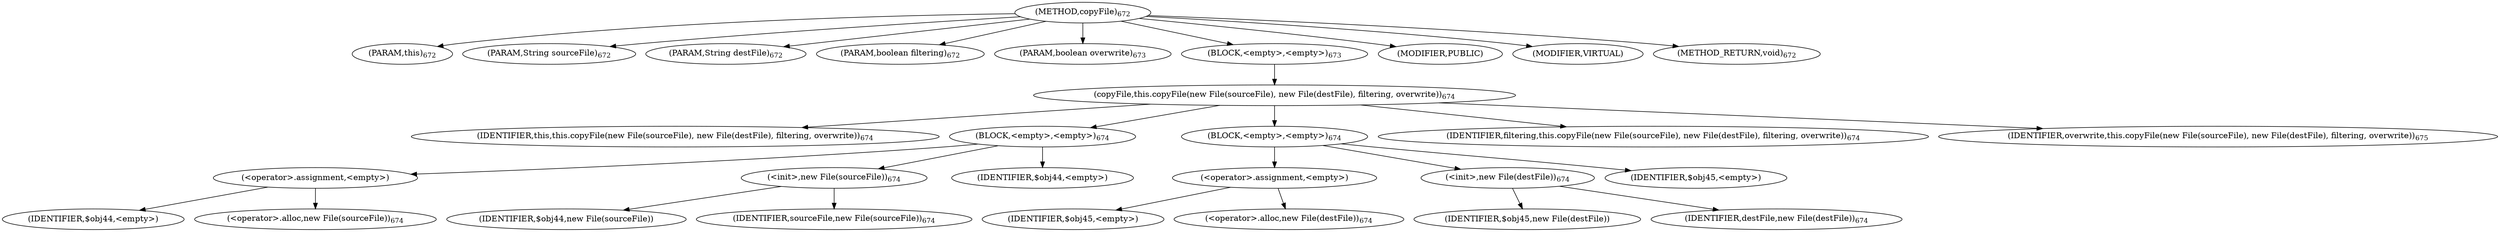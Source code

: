digraph "copyFile" {  
"1995" [label = <(METHOD,copyFile)<SUB>672</SUB>> ]
"98" [label = <(PARAM,this)<SUB>672</SUB>> ]
"1996" [label = <(PARAM,String sourceFile)<SUB>672</SUB>> ]
"1997" [label = <(PARAM,String destFile)<SUB>672</SUB>> ]
"1998" [label = <(PARAM,boolean filtering)<SUB>672</SUB>> ]
"1999" [label = <(PARAM,boolean overwrite)<SUB>673</SUB>> ]
"2000" [label = <(BLOCK,&lt;empty&gt;,&lt;empty&gt;)<SUB>673</SUB>> ]
"2001" [label = <(copyFile,this.copyFile(new File(sourceFile), new File(destFile), filtering, overwrite))<SUB>674</SUB>> ]
"97" [label = <(IDENTIFIER,this,this.copyFile(new File(sourceFile), new File(destFile), filtering, overwrite))<SUB>674</SUB>> ]
"2002" [label = <(BLOCK,&lt;empty&gt;,&lt;empty&gt;)<SUB>674</SUB>> ]
"2003" [label = <(&lt;operator&gt;.assignment,&lt;empty&gt;)> ]
"2004" [label = <(IDENTIFIER,$obj44,&lt;empty&gt;)> ]
"2005" [label = <(&lt;operator&gt;.alloc,new File(sourceFile))<SUB>674</SUB>> ]
"2006" [label = <(&lt;init&gt;,new File(sourceFile))<SUB>674</SUB>> ]
"2007" [label = <(IDENTIFIER,$obj44,new File(sourceFile))> ]
"2008" [label = <(IDENTIFIER,sourceFile,new File(sourceFile))<SUB>674</SUB>> ]
"2009" [label = <(IDENTIFIER,$obj44,&lt;empty&gt;)> ]
"2010" [label = <(BLOCK,&lt;empty&gt;,&lt;empty&gt;)<SUB>674</SUB>> ]
"2011" [label = <(&lt;operator&gt;.assignment,&lt;empty&gt;)> ]
"2012" [label = <(IDENTIFIER,$obj45,&lt;empty&gt;)> ]
"2013" [label = <(&lt;operator&gt;.alloc,new File(destFile))<SUB>674</SUB>> ]
"2014" [label = <(&lt;init&gt;,new File(destFile))<SUB>674</SUB>> ]
"2015" [label = <(IDENTIFIER,$obj45,new File(destFile))> ]
"2016" [label = <(IDENTIFIER,destFile,new File(destFile))<SUB>674</SUB>> ]
"2017" [label = <(IDENTIFIER,$obj45,&lt;empty&gt;)> ]
"2018" [label = <(IDENTIFIER,filtering,this.copyFile(new File(sourceFile), new File(destFile), filtering, overwrite))<SUB>674</SUB>> ]
"2019" [label = <(IDENTIFIER,overwrite,this.copyFile(new File(sourceFile), new File(destFile), filtering, overwrite))<SUB>675</SUB>> ]
"2020" [label = <(MODIFIER,PUBLIC)> ]
"2021" [label = <(MODIFIER,VIRTUAL)> ]
"2022" [label = <(METHOD_RETURN,void)<SUB>672</SUB>> ]
  "1995" -> "98" 
  "1995" -> "1996" 
  "1995" -> "1997" 
  "1995" -> "1998" 
  "1995" -> "1999" 
  "1995" -> "2000" 
  "1995" -> "2020" 
  "1995" -> "2021" 
  "1995" -> "2022" 
  "2000" -> "2001" 
  "2001" -> "97" 
  "2001" -> "2002" 
  "2001" -> "2010" 
  "2001" -> "2018" 
  "2001" -> "2019" 
  "2002" -> "2003" 
  "2002" -> "2006" 
  "2002" -> "2009" 
  "2003" -> "2004" 
  "2003" -> "2005" 
  "2006" -> "2007" 
  "2006" -> "2008" 
  "2010" -> "2011" 
  "2010" -> "2014" 
  "2010" -> "2017" 
  "2011" -> "2012" 
  "2011" -> "2013" 
  "2014" -> "2015" 
  "2014" -> "2016" 
}

